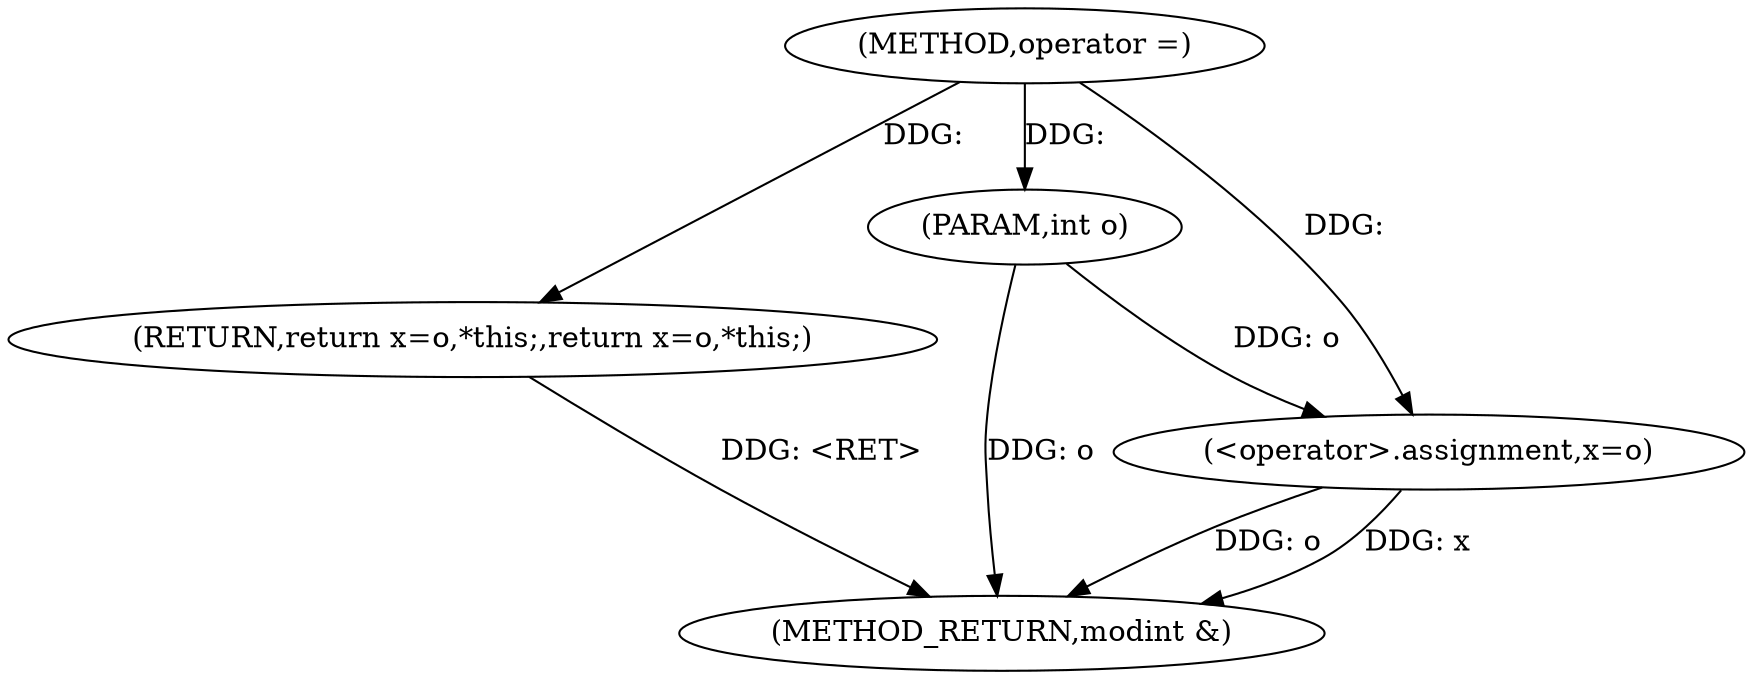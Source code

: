 digraph "operator =" {  
"1000210" [label = "(METHOD,operator =)" ]
"1000220" [label = "(METHOD_RETURN,modint &)" ]
"1000211" [label = "(PARAM,int o)" ]
"1000213" [label = "(RETURN,return x=o,*this;,return x=o,*this;)" ]
"1000215" [label = "(<operator>.assignment,x=o)" ]
  "1000213" -> "1000220"  [ label = "DDG: <RET>"] 
  "1000211" -> "1000220"  [ label = "DDG: o"] 
  "1000215" -> "1000220"  [ label = "DDG: o"] 
  "1000215" -> "1000220"  [ label = "DDG: x"] 
  "1000210" -> "1000211"  [ label = "DDG: "] 
  "1000210" -> "1000213"  [ label = "DDG: "] 
  "1000211" -> "1000215"  [ label = "DDG: o"] 
  "1000210" -> "1000215"  [ label = "DDG: "] 
}
